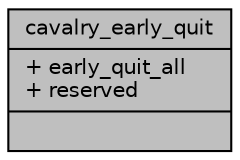 digraph "cavalry_early_quit"
{
 // INTERACTIVE_SVG=YES
 // LATEX_PDF_SIZE
  bgcolor="transparent";
  edge [fontname="Helvetica",fontsize="10",labelfontname="Helvetica",labelfontsize="10"];
  node [fontname="Helvetica",fontsize="10",shape=record];
  Node1 [label="{cavalry_early_quit\n|+ early_quit_all\l+ reserved\l|}",height=0.2,width=0.4,color="black", fillcolor="grey75", style="filled", fontcolor="black",tooltip=" "];
}
